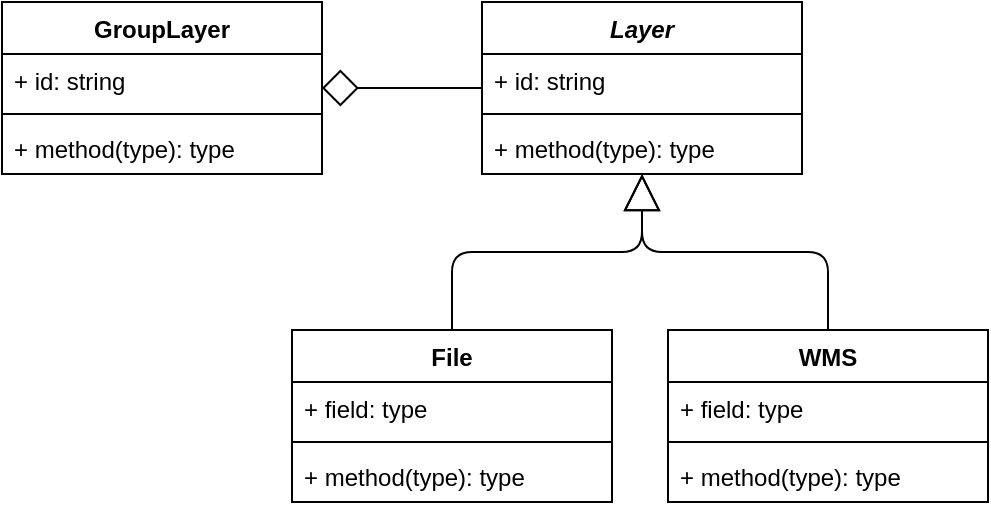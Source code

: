 <mxfile>
    <diagram id="CWb_n4CAjd2z9gFYFfTj" name="Class">
        <mxGraphModel dx="683" dy="390" grid="0" gridSize="10" guides="1" tooltips="1" connect="1" arrows="1" fold="1" page="1" pageScale="1" pageWidth="1169" pageHeight="827" math="0" shadow="0">
            <root>
                <mxCell id="0"/>
                <mxCell id="1" parent="0"/>
                <mxCell id="91" value="" style="edgeStyle=none;html=1;endArrow=diamond;endFill=0;endSize=16;" edge="1" parent="1" source="67" target="87">
                    <mxGeometry relative="1" as="geometry"/>
                </mxCell>
                <mxCell id="67" value="Layer" style="swimlane;fontStyle=3;align=center;verticalAlign=top;childLayout=stackLayout;horizontal=1;startSize=26;horizontalStack=0;resizeParent=1;resizeParentMax=0;resizeLast=0;collapsible=1;marginBottom=0;" vertex="1" parent="1">
                    <mxGeometry x="338" y="53" width="160" height="86" as="geometry"/>
                </mxCell>
                <mxCell id="68" value="+ id: string" style="text;strokeColor=none;fillColor=none;align=left;verticalAlign=top;spacingLeft=4;spacingRight=4;overflow=hidden;rotatable=0;points=[[0,0.5],[1,0.5]];portConstraint=eastwest;" vertex="1" parent="67">
                    <mxGeometry y="26" width="160" height="26" as="geometry"/>
                </mxCell>
                <mxCell id="69" value="" style="line;strokeWidth=1;fillColor=none;align=left;verticalAlign=middle;spacingTop=-1;spacingLeft=3;spacingRight=3;rotatable=0;labelPosition=right;points=[];portConstraint=eastwest;" vertex="1" parent="67">
                    <mxGeometry y="52" width="160" height="8" as="geometry"/>
                </mxCell>
                <mxCell id="70" value="+ method(type): type" style="text;strokeColor=none;fillColor=none;align=left;verticalAlign=top;spacingLeft=4;spacingRight=4;overflow=hidden;rotatable=0;points=[[0,0.5],[1,0.5]];portConstraint=eastwest;" vertex="1" parent="67">
                    <mxGeometry y="60" width="160" height="26" as="geometry"/>
                </mxCell>
                <mxCell id="87" value="GroupLayer" style="swimlane;fontStyle=1;align=center;verticalAlign=top;childLayout=stackLayout;horizontal=1;startSize=26;horizontalStack=0;resizeParent=1;resizeParentMax=0;resizeLast=0;collapsible=1;marginBottom=0;" vertex="1" parent="1">
                    <mxGeometry x="98" y="53" width="160" height="86" as="geometry"/>
                </mxCell>
                <mxCell id="88" value="+ id: string" style="text;strokeColor=none;fillColor=none;align=left;verticalAlign=top;spacingLeft=4;spacingRight=4;overflow=hidden;rotatable=0;points=[[0,0.5],[1,0.5]];portConstraint=eastwest;" vertex="1" parent="87">
                    <mxGeometry y="26" width="160" height="26" as="geometry"/>
                </mxCell>
                <mxCell id="89" value="" style="line;strokeWidth=1;fillColor=none;align=left;verticalAlign=middle;spacingTop=-1;spacingLeft=3;spacingRight=3;rotatable=0;labelPosition=right;points=[];portConstraint=eastwest;" vertex="1" parent="87">
                    <mxGeometry y="52" width="160" height="8" as="geometry"/>
                </mxCell>
                <mxCell id="90" value="+ method(type): type" style="text;strokeColor=none;fillColor=none;align=left;verticalAlign=top;spacingLeft=4;spacingRight=4;overflow=hidden;rotatable=0;points=[[0,0.5],[1,0.5]];portConstraint=eastwest;" vertex="1" parent="87">
                    <mxGeometry y="60" width="160" height="26" as="geometry"/>
                </mxCell>
                <mxCell id="104" style="edgeStyle=orthogonalEdgeStyle;html=1;endArrow=block;endFill=0;endSize=16;elbow=vertical;" edge="1" parent="1" source="97" target="67">
                    <mxGeometry relative="1" as="geometry"/>
                </mxCell>
                <mxCell id="97" value="File" style="swimlane;fontStyle=1;align=center;verticalAlign=top;childLayout=stackLayout;horizontal=1;startSize=26;horizontalStack=0;resizeParent=1;resizeParentMax=0;resizeLast=0;collapsible=1;marginBottom=0;" vertex="1" parent="1">
                    <mxGeometry x="243" y="217" width="160" height="86" as="geometry"/>
                </mxCell>
                <mxCell id="98" value="+ field: type" style="text;strokeColor=none;fillColor=none;align=left;verticalAlign=top;spacingLeft=4;spacingRight=4;overflow=hidden;rotatable=0;points=[[0,0.5],[1,0.5]];portConstraint=eastwest;" vertex="1" parent="97">
                    <mxGeometry y="26" width="160" height="26" as="geometry"/>
                </mxCell>
                <mxCell id="99" value="" style="line;strokeWidth=1;fillColor=none;align=left;verticalAlign=middle;spacingTop=-1;spacingLeft=3;spacingRight=3;rotatable=0;labelPosition=right;points=[];portConstraint=eastwest;" vertex="1" parent="97">
                    <mxGeometry y="52" width="160" height="8" as="geometry"/>
                </mxCell>
                <mxCell id="100" value="+ method(type): type" style="text;strokeColor=none;fillColor=none;align=left;verticalAlign=top;spacingLeft=4;spacingRight=4;overflow=hidden;rotatable=0;points=[[0,0.5],[1,0.5]];portConstraint=eastwest;" vertex="1" parent="97">
                    <mxGeometry y="60" width="160" height="26" as="geometry"/>
                </mxCell>
                <mxCell id="109" style="edgeStyle=orthogonalEdgeStyle;html=1;endArrow=block;endFill=0;endSize=16;" edge="1" parent="1" source="105" target="67">
                    <mxGeometry relative="1" as="geometry"/>
                </mxCell>
                <mxCell id="105" value="WMS" style="swimlane;fontStyle=1;align=center;verticalAlign=top;childLayout=stackLayout;horizontal=1;startSize=26;horizontalStack=0;resizeParent=1;resizeParentMax=0;resizeLast=0;collapsible=1;marginBottom=0;" vertex="1" parent="1">
                    <mxGeometry x="431" y="217" width="160" height="86" as="geometry"/>
                </mxCell>
                <mxCell id="106" value="+ field: type" style="text;strokeColor=none;fillColor=none;align=left;verticalAlign=top;spacingLeft=4;spacingRight=4;overflow=hidden;rotatable=0;points=[[0,0.5],[1,0.5]];portConstraint=eastwest;" vertex="1" parent="105">
                    <mxGeometry y="26" width="160" height="26" as="geometry"/>
                </mxCell>
                <mxCell id="107" value="" style="line;strokeWidth=1;fillColor=none;align=left;verticalAlign=middle;spacingTop=-1;spacingLeft=3;spacingRight=3;rotatable=0;labelPosition=right;points=[];portConstraint=eastwest;" vertex="1" parent="105">
                    <mxGeometry y="52" width="160" height="8" as="geometry"/>
                </mxCell>
                <mxCell id="108" value="+ method(type): type" style="text;strokeColor=none;fillColor=none;align=left;verticalAlign=top;spacingLeft=4;spacingRight=4;overflow=hidden;rotatable=0;points=[[0,0.5],[1,0.5]];portConstraint=eastwest;" vertex="1" parent="105">
                    <mxGeometry y="60" width="160" height="26" as="geometry"/>
                </mxCell>
            </root>
        </mxGraphModel>
    </diagram>
    <diagram id="zKj1nWsVdqE3z-n9kn48" name="Use case">
        <mxGraphModel dx="762" dy="415" grid="1" gridSize="10" guides="1" tooltips="1" connect="1" arrows="1" fold="1" page="1" pageScale="1" pageWidth="827" pageHeight="1169" math="0" shadow="0">
            <root>
                <mxCell id="8P5OABlq8EOVzUHR2hVs-0"/>
                <mxCell id="8P5OABlq8EOVzUHR2hVs-1" parent="8P5OABlq8EOVzUHR2hVs-0"/>
                <mxCell id="8P5OABlq8EOVzUHR2hVs-4" value="" style="edgeStyle=none;html=1;fontSize=15;" parent="8P5OABlq8EOVzUHR2hVs-1" edge="1">
                    <mxGeometry relative="1" as="geometry">
                        <mxPoint x="170" y="80" as="sourcePoint"/>
                    </mxGeometry>
                </mxCell>
            </root>
        </mxGraphModel>
    </diagram>
    <diagram id="_xa8yNnuS_HWsyc0oqN-" name="UI">
        <mxGraphModel dx="607" dy="347" grid="0" gridSize="10" guides="1" tooltips="1" connect="1" arrows="1" fold="1" page="1" pageScale="1" pageWidth="827" pageHeight="1169" math="0" shadow="0">
            <root>
                <mxCell id="Yy6ttEl-2uWcZLMRW086-0"/>
                <mxCell id="Yy6ttEl-2uWcZLMRW086-1" parent="Yy6ttEl-2uWcZLMRW086-0"/>
                <mxCell id="a1BrNIoZpEkyCdP_TMcx-10" value="Contexto" style="shape=umlFrame;whiteSpace=wrap;html=1;width=120;height=30;boundedLbl=1;verticalAlign=middle;align=left;spacingLeft=5;" vertex="1" parent="Yy6ttEl-2uWcZLMRW086-1">
                    <mxGeometry x="112" y="241" width="340" height="180" as="geometry"/>
                </mxCell>
                <mxCell id="lkomeq_NPMzX1Ve801I7-30" value="addedLayers" style="shape=note2;boundedLbl=1;whiteSpace=wrap;html=1;size=25;verticalAlign=top;align=center;" parent="Yy6ttEl-2uWcZLMRW086-1" vertex="1">
                    <mxGeometry x="14" y="5" width="260" height="214" as="geometry"/>
                </mxCell>
                <mxCell id="lkomeq_NPMzX1Ve801I7-29" value="editableLayers" style="shape=note2;boundedLbl=1;whiteSpace=wrap;html=1;size=25;verticalAlign=top;align=center;" parent="Yy6ttEl-2uWcZLMRW086-1" vertex="1">
                    <mxGeometry x="302" y="5" width="260" height="214" as="geometry"/>
                </mxCell>
                <mxCell id="lkomeq_NPMzX1Ve801I7-28" value="" style="edgeStyle=none;html=1;" parent="Yy6ttEl-2uWcZLMRW086-1" source="lkomeq_NPMzX1Ve801I7-18" target="lkomeq_NPMzX1Ve801I7-23" edge="1">
                    <mxGeometry relative="1" as="geometry"/>
                </mxCell>
                <mxCell id="crflqpciW-ragsvWtJ3s-0" value="*" style="edgeLabel;html=1;align=center;verticalAlign=middle;resizable=0;points=[];fontSize=19;" parent="lkomeq_NPMzX1Ve801I7-28" vertex="1" connectable="0">
                    <mxGeometry x="0.767" y="3" relative="1" as="geometry">
                        <mxPoint x="-1" y="-14" as="offset"/>
                    </mxGeometry>
                </mxCell>
                <mxCell id="crflqpciW-ragsvWtJ3s-1" value="1" style="edgeLabel;html=1;align=center;verticalAlign=middle;resizable=0;points=[];fontSize=19;" parent="lkomeq_NPMzX1Ve801I7-28" vertex="1" connectable="0">
                    <mxGeometry x="-0.645" relative="1" as="geometry">
                        <mxPoint x="-12" y="-15" as="offset"/>
                    </mxGeometry>
                </mxCell>
                <mxCell id="lkomeq_NPMzX1Ve801I7-18" value="Layer" style="swimlane;fontStyle=1;align=center;verticalAlign=top;childLayout=stackLayout;horizontal=1;startSize=26;horizontalStack=0;resizeParent=1;resizeParentMax=0;resizeLast=0;collapsible=1;marginBottom=0;" parent="Yy6ttEl-2uWcZLMRW086-1" vertex="1">
                    <mxGeometry x="61" y="67" width="160" height="112" as="geometry"/>
                </mxCell>
                <mxCell id="lkomeq_NPMzX1Ve801I7-19" value="+ id" style="text;strokeColor=none;fillColor=none;align=left;verticalAlign=top;spacingLeft=4;spacingRight=4;overflow=hidden;rotatable=0;points=[[0,0.5],[1,0.5]];portConstraint=eastwest;" parent="lkomeq_NPMzX1Ve801I7-18" vertex="1">
                    <mxGeometry y="26" width="160" height="26" as="geometry"/>
                </mxCell>
                <mxCell id="lkomeq_NPMzX1Ve801I7-22" value="+ field: type" style="text;strokeColor=none;fillColor=none;align=left;verticalAlign=top;spacingLeft=4;spacingRight=4;overflow=hidden;rotatable=0;points=[[0,0.5],[1,0.5]];portConstraint=eastwest;" parent="lkomeq_NPMzX1Ve801I7-18" vertex="1">
                    <mxGeometry y="52" width="160" height="26" as="geometry"/>
                </mxCell>
                <mxCell id="lkomeq_NPMzX1Ve801I7-20" value="" style="line;strokeWidth=1;fillColor=none;align=left;verticalAlign=middle;spacingTop=-1;spacingLeft=3;spacingRight=3;rotatable=0;labelPosition=right;points=[];portConstraint=eastwest;" parent="lkomeq_NPMzX1Ve801I7-18" vertex="1">
                    <mxGeometry y="78" width="160" height="8" as="geometry"/>
                </mxCell>
                <mxCell id="lkomeq_NPMzX1Ve801I7-21" value="+ method(type): type" style="text;strokeColor=none;fillColor=none;align=left;verticalAlign=top;spacingLeft=4;spacingRight=4;overflow=hidden;rotatable=0;points=[[0,0.5],[1,0.5]];portConstraint=eastwest;" parent="lkomeq_NPMzX1Ve801I7-18" vertex="1">
                    <mxGeometry y="86" width="160" height="26" as="geometry"/>
                </mxCell>
                <mxCell id="lkomeq_NPMzX1Ve801I7-23" value="Geometry" style="swimlane;fontStyle=1;align=center;verticalAlign=top;childLayout=stackLayout;horizontal=1;startSize=26;horizontalStack=0;resizeParent=1;resizeParentMax=0;resizeLast=0;collapsible=1;marginBottom=0;" parent="Yy6ttEl-2uWcZLMRW086-1" vertex="1">
                    <mxGeometry x="352" y="67" width="160" height="112" as="geometry"/>
                </mxCell>
                <mxCell id="lkomeq_NPMzX1Ve801I7-24" value="+ id" style="text;strokeColor=none;fillColor=none;align=left;verticalAlign=top;spacingLeft=4;spacingRight=4;overflow=hidden;rotatable=0;points=[[0,0.5],[1,0.5]];portConstraint=eastwest;" parent="lkomeq_NPMzX1Ve801I7-23" vertex="1">
                    <mxGeometry y="26" width="160" height="26" as="geometry"/>
                </mxCell>
                <mxCell id="lkomeq_NPMzX1Ve801I7-25" value="+ layer" style="text;strokeColor=none;fillColor=none;align=left;verticalAlign=top;spacingLeft=4;spacingRight=4;overflow=hidden;rotatable=0;points=[[0,0.5],[1,0.5]];portConstraint=eastwest;" parent="lkomeq_NPMzX1Ve801I7-23" vertex="1">
                    <mxGeometry y="52" width="160" height="26" as="geometry"/>
                </mxCell>
                <mxCell id="lkomeq_NPMzX1Ve801I7-26" value="" style="line;strokeWidth=1;fillColor=none;align=left;verticalAlign=middle;spacingTop=-1;spacingLeft=3;spacingRight=3;rotatable=0;labelPosition=right;points=[];portConstraint=eastwest;" parent="lkomeq_NPMzX1Ve801I7-23" vertex="1">
                    <mxGeometry y="78" width="160" height="8" as="geometry"/>
                </mxCell>
                <mxCell id="lkomeq_NPMzX1Ve801I7-27" value="+ method(type): type" style="text;strokeColor=none;fillColor=none;align=left;verticalAlign=top;spacingLeft=4;spacingRight=4;overflow=hidden;rotatable=0;points=[[0,0.5],[1,0.5]];portConstraint=eastwest;" parent="lkomeq_NPMzX1Ve801I7-23" vertex="1">
                    <mxGeometry y="86" width="160" height="26" as="geometry"/>
                </mxCell>
                <mxCell id="a1BrNIoZpEkyCdP_TMcx-0" value="Requerimientos Funcionales (RF):&lt;br&gt;QUE debe hacer el sistema?" style="text;html=1;strokeColor=none;fillColor=none;align=center;verticalAlign=middle;whiteSpace=wrap;rounded=0;" vertex="1" parent="Yy6ttEl-2uWcZLMRW086-1">
                    <mxGeometry x="166.5" y="276" width="231" height="30" as="geometry"/>
                </mxCell>
                <mxCell id="a1BrNIoZpEkyCdP_TMcx-4" value="Requerimientos No Funcionales (RNF):&lt;br&gt;¿COMO se debe comportar el sistema?&lt;br&gt;Mantenimiento, escalabilidad, confianza, eficiencia..." style="text;html=1;strokeColor=none;fillColor=none;align=center;verticalAlign=middle;whiteSpace=wrap;rounded=0;" vertex="1" parent="Yy6ttEl-2uWcZLMRW086-1">
                    <mxGeometry x="166.5" y="316" width="231" height="57" as="geometry"/>
                </mxCell>
                <mxCell id="a1BrNIoZpEkyCdP_TMcx-7" value="Restricciones: tiempo, costo, estándares, legales..." style="text;html=1;strokeColor=none;fillColor=none;align=center;verticalAlign=middle;whiteSpace=wrap;rounded=0;" vertex="1" parent="Yy6ttEl-2uWcZLMRW086-1">
                    <mxGeometry x="166.5" y="386" width="231" height="30" as="geometry"/>
                </mxCell>
                <mxCell id="a1BrNIoZpEkyCdP_TMcx-11" value="Priorizar" style="shape=umlFrame;whiteSpace=wrap;html=1;width=120;height=30;boundedLbl=1;verticalAlign=middle;align=left;spacingLeft=5;" vertex="1" parent="Yy6ttEl-2uWcZLMRW086-1">
                    <mxGeometry x="112" y="431" width="340" height="109" as="geometry"/>
                </mxCell>
                <mxCell id="a1BrNIoZpEkyCdP_TMcx-12" value="Restricciones: time to market vs características" style="text;html=1;strokeColor=none;fillColor=none;align=center;verticalAlign=middle;whiteSpace=wrap;rounded=0;" vertex="1" parent="Yy6ttEl-2uWcZLMRW086-1">
                    <mxGeometry x="145.5" y="469" width="273" height="30" as="geometry"/>
                </mxCell>
                <mxCell id="a1BrNIoZpEkyCdP_TMcx-13" value="Omitir RNF innecesarias" style="text;html=1;strokeColor=none;fillColor=none;align=center;verticalAlign=middle;whiteSpace=wrap;rounded=0;" vertex="1" parent="Yy6ttEl-2uWcZLMRW086-1">
                    <mxGeometry x="166.5" y="499" width="231" height="30" as="geometry"/>
                </mxCell>
                <mxCell id="a1BrNIoZpEkyCdP_TMcx-14" value="Diseño" style="shape=umlFrame;whiteSpace=wrap;html=1;width=120;height=30;boundedLbl=1;verticalAlign=middle;align=left;spacingLeft=5;" vertex="1" parent="Yy6ttEl-2uWcZLMRW086-1">
                    <mxGeometry x="112" y="545" width="340" height="180" as="geometry"/>
                </mxCell>
                <mxCell id="a1BrNIoZpEkyCdP_TMcx-15" value="YAGNI (You Ain't Gonna Need It)&lt;br&gt;Posponer cosas no obligatorias&lt;br&gt;No sobre ingenierizar" style="text;html=1;strokeColor=none;fillColor=none;align=center;verticalAlign=middle;whiteSpace=wrap;rounded=0;" vertex="1" parent="Yy6ttEl-2uWcZLMRW086-1">
                    <mxGeometry x="138" y="588" width="273" height="49" as="geometry"/>
                </mxCell>
                <mxCell id="a1BrNIoZpEkyCdP_TMcx-16" value="Patrones de Arquitectura (O'Reilly)" style="text;html=1;strokeColor=none;fillColor=none;align=center;verticalAlign=middle;whiteSpace=wrap;rounded=0;" vertex="1" parent="Yy6ttEl-2uWcZLMRW086-1">
                    <mxGeometry x="138" y="640" width="273" height="30" as="geometry"/>
                </mxCell>
                <mxCell id="a1BrNIoZpEkyCdP_TMcx-17" value="Arquitectura en capas: UI, DAL..." style="text;html=1;strokeColor=none;fillColor=none;align=center;verticalAlign=middle;whiteSpace=wrap;rounded=0;" vertex="1" parent="Yy6ttEl-2uWcZLMRW086-1">
                    <mxGeometry x="138" y="665" width="273" height="30" as="geometry"/>
                </mxCell>
                <mxCell id="a1BrNIoZpEkyCdP_TMcx-18" value="Hay otras arquitecturas" style="text;html=1;strokeColor=none;fillColor=none;align=center;verticalAlign=middle;whiteSpace=wrap;rounded=0;" vertex="1" parent="Yy6ttEl-2uWcZLMRW086-1">
                    <mxGeometry x="138" y="691" width="273" height="30" as="geometry"/>
                </mxCell>
            </root>
        </mxGraphModel>
    </diagram>
</mxfile>